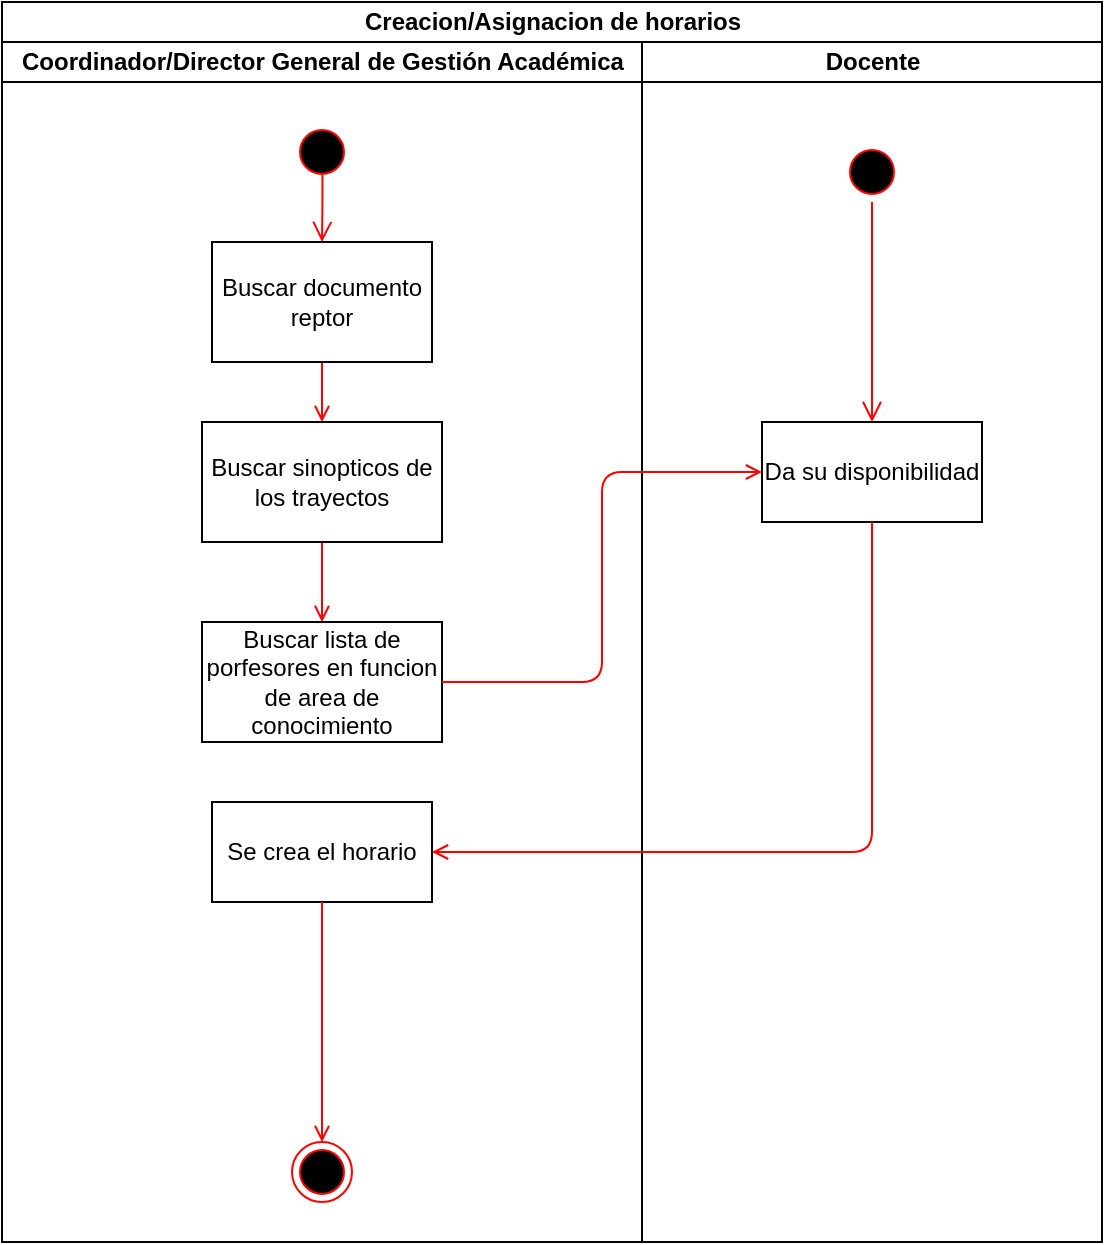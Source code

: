 <mxfile>
    <diagram id="aPwMfFigivq6N1XT3T77" name="Página-1">
        <mxGraphModel dx="939" dy="1831" grid="1" gridSize="10" guides="1" tooltips="1" connect="1" arrows="1" fold="1" page="1" pageScale="1" pageWidth="827" pageHeight="1169" background="#FFFFFF" math="0" shadow="0">
            <root>
                <mxCell id="0"/>
                <mxCell id="1" parent="0"/>
                <mxCell id="12" value="Creacion/Asignacion de horarios" style="swimlane;childLayout=stackLayout;resizeParent=1;resizeParentMax=0;startSize=20;html=1;" vertex="1" parent="1">
                    <mxGeometry x="400" y="-200" width="550" height="620" as="geometry"/>
                </mxCell>
                <mxCell id="13" value="Coordinador/Director General de Gestión Académica" style="swimlane;startSize=20;html=1;" vertex="1" parent="12">
                    <mxGeometry y="20" width="320" height="600" as="geometry"/>
                </mxCell>
                <mxCell id="16" value="" style="ellipse;html=1;shape=startState;fillColor=#000000;strokeColor=#ff0000;" vertex="1" parent="13">
                    <mxGeometry x="145" y="40" width="30" height="30" as="geometry"/>
                </mxCell>
                <mxCell id="17" value="" style="edgeStyle=orthogonalEdgeStyle;html=1;verticalAlign=bottom;endArrow=open;endSize=8;strokeColor=#FF0000;exitX=0.508;exitY=0.873;exitDx=0;exitDy=0;exitPerimeter=0;entryX=0.5;entryY=0;entryDx=0;entryDy=0;" edge="1" source="16" parent="13" target="18">
                    <mxGeometry relative="1" as="geometry">
                        <mxPoint x="160" y="100" as="targetPoint"/>
                    </mxGeometry>
                </mxCell>
                <mxCell id="22" value="" style="edgeStyle=none;html=1;strokeColor=#FF0000;endArrow=open;endFill=0;" edge="1" parent="13" source="18" target="21">
                    <mxGeometry relative="1" as="geometry"/>
                </mxCell>
                <mxCell id="18" value="Buscar documento reptor" style="html=1;whiteSpace=wrap;" vertex="1" parent="13">
                    <mxGeometry x="105" y="100" width="110" height="60" as="geometry"/>
                </mxCell>
                <mxCell id="32" value="" style="edgeStyle=none;html=1;strokeColor=#FF0000;endArrow=open;endFill=0;" edge="1" parent="13" source="21" target="31">
                    <mxGeometry relative="1" as="geometry"/>
                </mxCell>
                <mxCell id="21" value="Buscar sinopticos de los trayectos" style="whiteSpace=wrap;html=1;" vertex="1" parent="13">
                    <mxGeometry x="100" y="190" width="120" height="60" as="geometry"/>
                </mxCell>
                <mxCell id="31" value="Buscar lista de porfesores en funcion de area de conocimiento" style="whiteSpace=wrap;html=1;" vertex="1" parent="13">
                    <mxGeometry x="100" y="290" width="120" height="60" as="geometry"/>
                </mxCell>
                <mxCell id="48" value="&lt;span style=&quot;color: rgb(0, 0, 0);&quot;&gt;Se crea el horario&lt;/span&gt;" style="html=1;whiteSpace=wrap;" vertex="1" parent="13">
                    <mxGeometry x="105" y="380" width="110" height="50" as="geometry"/>
                </mxCell>
                <mxCell id="61" value="" style="ellipse;html=1;shape=endState;fillColor=#000000;strokeColor=#ff0000;" vertex="1" parent="13">
                    <mxGeometry x="145" y="550" width="30" height="30" as="geometry"/>
                </mxCell>
                <mxCell id="64" style="edgeStyle=none;html=1;entryX=0.5;entryY=0;entryDx=0;entryDy=0;endArrow=open;endFill=0;strokeColor=#FF0000;exitX=0.5;exitY=1;exitDx=0;exitDy=0;" edge="1" parent="13" source="48" target="61">
                    <mxGeometry relative="1" as="geometry">
                        <mxPoint x="160.0" y="520" as="sourcePoint"/>
                    </mxGeometry>
                </mxCell>
                <mxCell id="15" value="Docente" style="swimlane;startSize=20;html=1;" vertex="1" parent="12">
                    <mxGeometry x="320" y="20" width="230" height="600" as="geometry"/>
                </mxCell>
                <mxCell id="38" value="" style="ellipse;html=1;shape=startState;fillColor=#000000;strokeColor=#ff0000;" vertex="1" parent="15">
                    <mxGeometry x="100" y="50" width="30" height="30" as="geometry"/>
                </mxCell>
                <mxCell id="39" value="" style="edgeStyle=orthogonalEdgeStyle;html=1;verticalAlign=bottom;endArrow=open;endSize=8;strokeColor=#ff0000;entryX=0.5;entryY=0;entryDx=0;entryDy=0;" edge="1" source="38" parent="15" target="43">
                    <mxGeometry relative="1" as="geometry">
                        <mxPoint x="115.0" y="120" as="targetPoint"/>
                    </mxGeometry>
                </mxCell>
                <mxCell id="43" value="Da su disponibilidad" style="html=1;whiteSpace=wrap;" vertex="1" parent="15">
                    <mxGeometry x="60" y="190" width="110" height="50" as="geometry"/>
                </mxCell>
                <mxCell id="41" value="" style="edgeStyle=orthogonalEdgeStyle;html=1;exitX=1;exitY=0.5;exitDx=0;exitDy=0;entryX=0;entryY=0.5;entryDx=0;entryDy=0;strokeColor=#FF0000;endArrow=open;endFill=0;" edge="1" parent="12" source="31" target="43">
                    <mxGeometry relative="1" as="geometry">
                        <mxPoint x="210.0" y="251.379" as="sourcePoint"/>
                        <mxPoint x="395.0" y="180" as="targetPoint"/>
                    </mxGeometry>
                </mxCell>
                <mxCell id="47" style="edgeStyle=orthogonalEdgeStyle;html=1;exitX=0.5;exitY=1;exitDx=0;exitDy=0;endArrow=open;endFill=0;strokeColor=#FF0000;entryX=1;entryY=0.5;entryDx=0;entryDy=0;" edge="1" parent="12" source="43" target="48">
                    <mxGeometry relative="1" as="geometry">
                        <mxPoint x="240.0" y="390" as="targetPoint"/>
                        <Array as="points">
                            <mxPoint x="435" y="425"/>
                        </Array>
                    </mxGeometry>
                </mxCell>
            </root>
        </mxGraphModel>
    </diagram>
</mxfile>